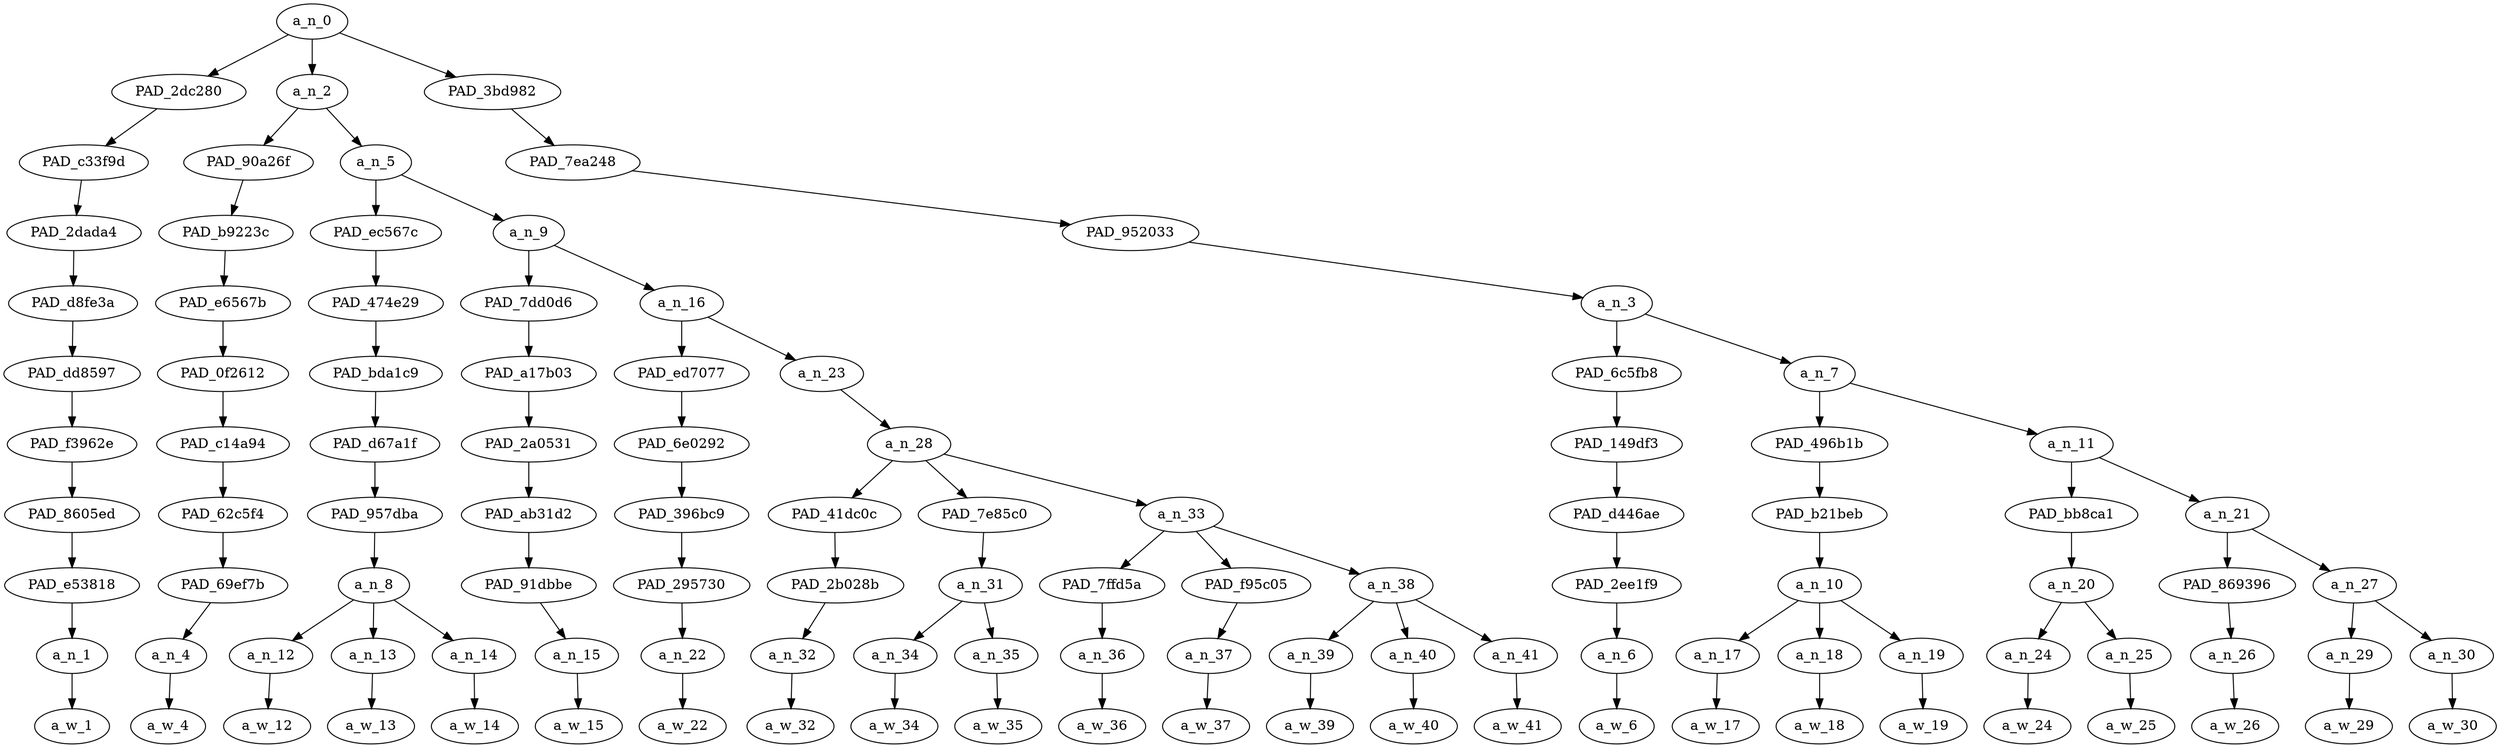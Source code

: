 strict digraph "" {
	a_n_0	[div_dir=-1,
		index=0,
		level=10,
		pos="6.578703703703703,10!",
		text_span="[0, 1, 2, 3, 4, 5, 6, 7, 8, 9, 10, 11, 12, 13, 14, 15, 16, 17, 18, 19, 20, 21, 22, 23]",
		value=1.00000000];
	PAD_2dc280	[div_dir=-1,
		index=0,
		level=9,
		pos="0.0,9!",
		text_span="[0]",
		value=0.07492827];
	a_n_0 -> PAD_2dc280;
	a_n_2	[div_dir=-1,
		index=1,
		level=9,
		pos="2.829861111111111,9!",
		text_span="[1, 2, 3, 4, 5, 6, 7, 8, 9, 10, 11, 12, 13, 14]",
		value=0.58024618];
	a_n_0 -> a_n_2;
	PAD_3bd982	[div_dir=-1,
		index=2,
		level=9,
		pos="16.90625,9!",
		text_span="[15, 16, 17, 18, 19, 20, 21, 22, 23]",
		value=0.34470872];
	a_n_0 -> PAD_3bd982;
	PAD_c33f9d	[div_dir=-1,
		index=0,
		level=8,
		pos="0.0,8!",
		text_span="[0]",
		value=0.07492827];
	PAD_2dc280 -> PAD_c33f9d;
	PAD_2dada4	[div_dir=-1,
		index=0,
		level=7,
		pos="0.0,7!",
		text_span="[0]",
		value=0.07492827];
	PAD_c33f9d -> PAD_2dada4;
	PAD_d8fe3a	[div_dir=-1,
		index=0,
		level=6,
		pos="0.0,6!",
		text_span="[0]",
		value=0.07492827];
	PAD_2dada4 -> PAD_d8fe3a;
	PAD_dd8597	[div_dir=-1,
		index=0,
		level=5,
		pos="0.0,5!",
		text_span="[0]",
		value=0.07492827];
	PAD_d8fe3a -> PAD_dd8597;
	PAD_f3962e	[div_dir=-1,
		index=0,
		level=4,
		pos="0.0,4!",
		text_span="[0]",
		value=0.07492827];
	PAD_dd8597 -> PAD_f3962e;
	PAD_8605ed	[div_dir=-1,
		index=0,
		level=3,
		pos="0.0,3!",
		text_span="[0]",
		value=0.07492827];
	PAD_f3962e -> PAD_8605ed;
	PAD_e53818	[div_dir=-1,
		index=0,
		level=2,
		pos="0.0,2!",
		text_span="[0]",
		value=0.07492827];
	PAD_8605ed -> PAD_e53818;
	a_n_1	[div_dir=-1,
		index=0,
		level=1,
		pos="0.0,1!",
		text_span="[0]",
		value=0.07492827];
	PAD_e53818 -> a_n_1;
	a_w_1	[div_dir=0,
		index=0,
		level=0,
		pos="0,0!",
		text_span="[0]",
		value="<user>"];
	a_n_1 -> a_w_1;
	PAD_90a26f	[div_dir=-1,
		index=1,
		level=8,
		pos="1.0,8!",
		text_span="[1]",
		value=0.04042985];
	a_n_2 -> PAD_90a26f;
	a_n_5	[div_dir=-1,
		index=2,
		level=8,
		pos="4.659722222222222,8!",
		text_span="[2, 3, 4, 5, 6, 7, 8, 9, 10, 11, 12, 13, 14]",
		value=0.53974795];
	a_n_2 -> a_n_5;
	PAD_b9223c	[div_dir=-1,
		index=1,
		level=7,
		pos="1.0,7!",
		text_span="[1]",
		value=0.04042985];
	PAD_90a26f -> PAD_b9223c;
	PAD_e6567b	[div_dir=-1,
		index=1,
		level=6,
		pos="1.0,6!",
		text_span="[1]",
		value=0.04042985];
	PAD_b9223c -> PAD_e6567b;
	PAD_0f2612	[div_dir=-1,
		index=1,
		level=5,
		pos="1.0,5!",
		text_span="[1]",
		value=0.04042985];
	PAD_e6567b -> PAD_0f2612;
	PAD_c14a94	[div_dir=-1,
		index=1,
		level=4,
		pos="1.0,4!",
		text_span="[1]",
		value=0.04042985];
	PAD_0f2612 -> PAD_c14a94;
	PAD_62c5f4	[div_dir=-1,
		index=1,
		level=3,
		pos="1.0,3!",
		text_span="[1]",
		value=0.04042985];
	PAD_c14a94 -> PAD_62c5f4;
	PAD_69ef7b	[div_dir=-1,
		index=1,
		level=2,
		pos="1.0,2!",
		text_span="[1]",
		value=0.04042985];
	PAD_62c5f4 -> PAD_69ef7b;
	a_n_4	[div_dir=-1,
		index=1,
		level=1,
		pos="1.0,1!",
		text_span="[1]",
		value=0.04042985];
	PAD_69ef7b -> a_n_4;
	a_w_4	[div_dir=0,
		index=1,
		level=0,
		pos="1,0!",
		text_span="[1]",
		value=when];
	a_n_4 -> a_w_4;
	PAD_ec567c	[div_dir=1,
		index=2,
		level=7,
		pos="3.0,7!",
		text_span="[2, 3, 4]",
		value=0.16512710];
	a_n_5 -> PAD_ec567c;
	a_n_9	[div_dir=-1,
		index=3,
		level=7,
		pos="6.319444444444445,7!",
		text_span="[5, 6, 7, 8, 9, 10, 11, 12, 13, 14]",
		value=0.37459981];
	a_n_5 -> a_n_9;
	PAD_474e29	[div_dir=1,
		index=2,
		level=6,
		pos="3.0,6!",
		text_span="[2, 3, 4]",
		value=0.16512710];
	PAD_ec567c -> PAD_474e29;
	PAD_bda1c9	[div_dir=1,
		index=2,
		level=5,
		pos="3.0,5!",
		text_span="[2, 3, 4]",
		value=0.16512710];
	PAD_474e29 -> PAD_bda1c9;
	PAD_d67a1f	[div_dir=1,
		index=2,
		level=4,
		pos="3.0,4!",
		text_span="[2, 3, 4]",
		value=0.16512710];
	PAD_bda1c9 -> PAD_d67a1f;
	PAD_957dba	[div_dir=1,
		index=2,
		level=3,
		pos="3.0,3!",
		text_span="[2, 3, 4]",
		value=0.16512710];
	PAD_d67a1f -> PAD_957dba;
	a_n_8	[div_dir=1,
		index=2,
		level=2,
		pos="3.0,2!",
		text_span="[2, 3, 4]",
		value=0.16512710];
	PAD_957dba -> a_n_8;
	a_n_12	[div_dir=1,
		index=2,
		level=1,
		pos="2.0,1!",
		text_span="[2]",
		value=0.05868404];
	a_n_8 -> a_n_12;
	a_n_13	[div_dir=1,
		index=3,
		level=1,
		pos="3.0,1!",
		text_span="[3]",
		value=0.02873365];
	a_n_8 -> a_n_13;
	a_n_14	[div_dir=-1,
		index=4,
		level=1,
		pos="4.0,1!",
		text_span="[4]",
		value=0.07768877];
	a_n_8 -> a_n_14;
	a_w_12	[div_dir=0,
		index=2,
		level=0,
		pos="2,0!",
		text_span="[2]",
		value=whites];
	a_n_12 -> a_w_12;
	a_w_13	[div_dir=0,
		index=3,
		level=0,
		pos="3,0!",
		text_span="[3]",
		value=and];
	a_n_13 -> a_w_13;
	a_w_14	[div_dir=0,
		index=4,
		level=0,
		pos="4,0!",
		text_span="[4]",
		value=asians];
	a_n_14 -> a_w_14;
	PAD_7dd0d6	[div_dir=-1,
		index=3,
		level=6,
		pos="5.0,6!",
		text_span="[5]",
		value=0.02653438];
	a_n_9 -> PAD_7dd0d6;
	a_n_16	[div_dir=-1,
		index=4,
		level=6,
		pos="7.638888888888889,6!",
		text_span="[6, 7, 8, 9, 10, 11, 12, 13, 14]",
		value=0.34802762];
	a_n_9 -> a_n_16;
	PAD_a17b03	[div_dir=-1,
		index=3,
		level=5,
		pos="5.0,5!",
		text_span="[5]",
		value=0.02653438];
	PAD_7dd0d6 -> PAD_a17b03;
	PAD_2a0531	[div_dir=-1,
		index=3,
		level=4,
		pos="5.0,4!",
		text_span="[5]",
		value=0.02653438];
	PAD_a17b03 -> PAD_2a0531;
	PAD_ab31d2	[div_dir=-1,
		index=3,
		level=3,
		pos="5.0,3!",
		text_span="[5]",
		value=0.02653438];
	PAD_2a0531 -> PAD_ab31d2;
	PAD_91dbbe	[div_dir=-1,
		index=3,
		level=2,
		pos="5.0,2!",
		text_span="[5]",
		value=0.02653438];
	PAD_ab31d2 -> PAD_91dbbe;
	a_n_15	[div_dir=-1,
		index=5,
		level=1,
		pos="5.0,1!",
		text_span="[5]",
		value=0.02653438];
	PAD_91dbbe -> a_n_15;
	a_w_15	[div_dir=0,
		index=5,
		level=0,
		pos="5,0!",
		text_span="[5]",
		value=have];
	a_n_15 -> a_w_15;
	PAD_ed7077	[div_dir=-1,
		index=4,
		level=5,
		pos="6.0,5!",
		text_span="[6]",
		value=0.03697275];
	a_n_16 -> PAD_ed7077;
	a_n_23	[div_dir=1,
		index=5,
		level=5,
		pos="9.277777777777779,5!",
		text_span="[7, 8, 9, 10, 11, 12, 13, 14]",
		value=0.31104448];
	a_n_16 -> a_n_23;
	PAD_6e0292	[div_dir=-1,
		index=4,
		level=4,
		pos="6.0,4!",
		text_span="[6]",
		value=0.03697275];
	PAD_ed7077 -> PAD_6e0292;
	PAD_396bc9	[div_dir=-1,
		index=4,
		level=3,
		pos="6.0,3!",
		text_span="[6]",
		value=0.03697275];
	PAD_6e0292 -> PAD_396bc9;
	PAD_295730	[div_dir=-1,
		index=4,
		level=2,
		pos="6.0,2!",
		text_span="[6]",
		value=0.03697275];
	PAD_396bc9 -> PAD_295730;
	a_n_22	[div_dir=-1,
		index=6,
		level=1,
		pos="6.0,1!",
		text_span="[6]",
		value=0.03697275];
	PAD_295730 -> a_n_22;
	a_w_22	[div_dir=0,
		index=6,
		level=0,
		pos="6,0!",
		text_span="[6]",
		value=children];
	a_n_22 -> a_w_22;
	a_n_28	[div_dir=1,
		index=5,
		level=4,
		pos="9.277777777777779,4!",
		text_span="[7, 8, 9, 10, 11, 12, 13, 14]",
		value=0.31097814];
	a_n_23 -> a_n_28;
	PAD_41dc0c	[div_dir=-1,
		index=6,
		level=3,
		pos="9.0,3!",
		text_span="[9]",
		value=0.02224343];
	a_n_28 -> PAD_41dc0c;
	PAD_7e85c0	[div_dir=-1,
		index=5,
		level=3,
		pos="7.5,3!",
		text_span="[7, 8]",
		value=0.07312868];
	a_n_28 -> PAD_7e85c0;
	a_n_33	[div_dir=1,
		index=7,
		level=3,
		pos="11.333333333333334,3!",
		text_span="[10, 11, 12, 13, 14]",
		value=0.21553970];
	a_n_28 -> a_n_33;
	PAD_2b028b	[div_dir=-1,
		index=6,
		level=2,
		pos="9.0,2!",
		text_span="[9]",
		value=0.02224343];
	PAD_41dc0c -> PAD_2b028b;
	a_n_32	[div_dir=-1,
		index=9,
		level=1,
		pos="9.0,1!",
		text_span="[9]",
		value=0.02224343];
	PAD_2b028b -> a_n_32;
	a_w_32	[div_dir=0,
		index=9,
		level=0,
		pos="9,0!",
		text_span="[9]",
		value=still];
	a_n_32 -> a_w_32;
	a_n_31	[div_dir=-1,
		index=5,
		level=2,
		pos="7.5,2!",
		text_span="[7, 8]",
		value=0.07312868];
	PAD_7e85c0 -> a_n_31;
	a_n_34	[div_dir=-1,
		index=7,
		level=1,
		pos="7.0,1!",
		text_span="[7]",
		value=0.02400376];
	a_n_31 -> a_n_34;
	a_n_35	[div_dir=-1,
		index=8,
		level=1,
		pos="8.0,1!",
		text_span="[8]",
		value=0.04887034];
	a_n_31 -> a_n_35;
	a_w_34	[div_dir=0,
		index=7,
		level=0,
		pos="7,0!",
		text_span="[7]",
		value=the];
	a_n_34 -> a_w_34;
	a_w_35	[div_dir=0,
		index=8,
		level=0,
		pos="8,0!",
		text_span="[8]",
		value=kid];
	a_n_35 -> a_w_35;
	PAD_7ffd5a	[div_dir=-1,
		index=7,
		level=2,
		pos="10.0,2!",
		text_span="[10]",
		value=0.03005988];
	a_n_33 -> PAD_7ffd5a;
	PAD_f95c05	[div_dir=1,
		index=8,
		level=2,
		pos="11.0,2!",
		text_span="[11]",
		value=0.03232111];
	a_n_33 -> PAD_f95c05;
	a_n_38	[div_dir=1,
		index=9,
		level=2,
		pos="13.0,2!",
		text_span="[12, 13, 14]",
		value=0.15289101];
	a_n_33 -> a_n_38;
	a_n_36	[div_dir=-1,
		index=10,
		level=1,
		pos="10.0,1!",
		text_span="[10]",
		value=0.03005988];
	PAD_7ffd5a -> a_n_36;
	a_w_36	[div_dir=0,
		index=10,
		level=0,
		pos="10,0!",
		text_span="[10]",
		value=comes];
	a_n_36 -> a_w_36;
	a_n_37	[div_dir=1,
		index=11,
		level=1,
		pos="11.0,1!",
		text_span="[11]",
		value=0.03232111];
	PAD_f95c05 -> a_n_37;
	a_w_37	[div_dir=0,
		index=11,
		level=0,
		pos="11,0!",
		text_span="[11]",
		value=out];
	a_n_37 -> a_w_37;
	a_n_39	[div_dir=1,
		index=12,
		level=1,
		pos="12.0,1!",
		text_span="[12]",
		value=0.04721935];
	a_n_38 -> a_n_39;
	a_n_40	[div_dir=1,
		index=13,
		level=1,
		pos="13.0,1!",
		text_span="[13]",
		value=0.05264284];
	a_n_38 -> a_n_40;
	a_n_41	[div_dir=1,
		index=14,
		level=1,
		pos="14.0,1!",
		text_span="[14]",
		value=0.05265916];
	a_n_38 -> a_n_41;
	a_w_39	[div_dir=0,
		index=12,
		level=0,
		pos="12,0!",
		text_span="[12]",
		value=white];
	a_n_39 -> a_w_39;
	a_w_40	[div_dir=0,
		index=13,
		level=0,
		pos="13,0!",
		text_span="[13]",
		value=black];
	a_n_40 -> a_w_40;
	a_w_41	[div_dir=0,
		index=14,
		level=0,
		pos="14,0!",
		text_span="[14]",
		value=men];
	a_n_41 -> a_w_41;
	PAD_7ea248	[div_dir=-1,
		index=3,
		level=8,
		pos="16.90625,8!",
		text_span="[15, 16, 17, 18, 19, 20, 21, 22, 23]",
		value=0.34470872];
	PAD_3bd982 -> PAD_7ea248;
	PAD_952033	[div_dir=-1,
		index=4,
		level=7,
		pos="16.90625,7!",
		text_span="[15, 16, 17, 18, 19, 20, 21, 22, 23]",
		value=0.34470872];
	PAD_7ea248 -> PAD_952033;
	a_n_3	[div_dir=-1,
		index=5,
		level=6,
		pos="16.90625,6!",
		text_span="[15, 16, 17, 18, 19, 20, 21, 22, 23]",
		value=0.34470872];
	PAD_952033 -> a_n_3;
	PAD_6c5fb8	[div_dir=-1,
		index=6,
		level=5,
		pos="15.0,5!",
		text_span="[15]",
		value=0.02677357];
	a_n_3 -> PAD_6c5fb8;
	a_n_7	[div_dir=-1,
		index=7,
		level=5,
		pos="18.8125,5!",
		text_span="[16, 17, 18, 19, 20, 21, 22, 23]",
		value=0.31784212];
	a_n_3 -> a_n_7;
	PAD_149df3	[div_dir=-1,
		index=6,
		level=4,
		pos="15.0,4!",
		text_span="[15]",
		value=0.02677357];
	PAD_6c5fb8 -> PAD_149df3;
	PAD_d446ae	[div_dir=-1,
		index=8,
		level=3,
		pos="15.0,3!",
		text_span="[15]",
		value=0.02677357];
	PAD_149df3 -> PAD_d446ae;
	PAD_2ee1f9	[div_dir=-1,
		index=10,
		level=2,
		pos="15.0,2!",
		text_span="[15]",
		value=0.02677357];
	PAD_d446ae -> PAD_2ee1f9;
	a_n_6	[div_dir=-1,
		index=15,
		level=1,
		pos="15.0,1!",
		text_span="[15]",
		value=0.02677357];
	PAD_2ee1f9 -> a_n_6;
	a_w_6	[div_dir=0,
		index=15,
		level=0,
		pos="15,0!",
		text_span="[15]",
		value=are];
	a_n_6 -> a_w_6;
	PAD_496b1b	[div_dir=-1,
		index=7,
		level=4,
		pos="17.0,4!",
		text_span="[16, 17, 18]",
		value=0.07855063];
	a_n_7 -> PAD_496b1b;
	a_n_11	[div_dir=-1,
		index=8,
		level=4,
		pos="20.625,4!",
		text_span="[19, 20, 21, 22, 23]",
		value=0.23925362];
	a_n_7 -> a_n_11;
	PAD_b21beb	[div_dir=-1,
		index=9,
		level=3,
		pos="17.0,3!",
		text_span="[16, 17, 18]",
		value=0.07855063];
	PAD_496b1b -> PAD_b21beb;
	a_n_10	[div_dir=-1,
		index=11,
		level=2,
		pos="17.0,2!",
		text_span="[16, 17, 18]",
		value=0.07855063];
	PAD_b21beb -> a_n_10;
	a_n_17	[div_dir=-1,
		index=16,
		level=1,
		pos="16.0,1!",
		text_span="[16]",
		value=0.02044272];
	a_n_10 -> a_n_17;
	a_n_18	[div_dir=1,
		index=17,
		level=1,
		pos="17.0,1!",
		text_span="[17]",
		value=0.02490159];
	a_n_10 -> a_n_18;
	a_n_19	[div_dir=-1,
		index=18,
		level=1,
		pos="18.0,1!",
		text_span="[18]",
		value=0.03314844];
	a_n_10 -> a_n_19;
	a_w_17	[div_dir=0,
		index=16,
		level=0,
		pos="16,0!",
		text_span="[16]",
		value=the1];
	a_n_17 -> a_w_17;
	a_w_18	[div_dir=0,
		index=17,
		level=0,
		pos="17,0!",
		text_span="[17]",
		value=exact];
	a_n_18 -> a_w_18;
	a_w_19	[div_dir=0,
		index=18,
		level=0,
		pos="18,0!",
		text_span="[18]",
		value=opposite];
	a_n_19 -> a_w_19;
	PAD_bb8ca1	[div_dir=-1,
		index=10,
		level=3,
		pos="19.5,3!",
		text_span="[19, 20]",
		value=0.13642204];
	a_n_11 -> PAD_bb8ca1;
	a_n_21	[div_dir=1,
		index=11,
		level=3,
		pos="21.75,3!",
		text_span="[21, 22, 23]",
		value=0.10282645];
	a_n_11 -> a_n_21;
	a_n_20	[div_dir=-1,
		index=12,
		level=2,
		pos="19.5,2!",
		text_span="[19, 20]",
		value=0.13642204];
	PAD_bb8ca1 -> a_n_20;
	a_n_24	[div_dir=-1,
		index=19,
		level=1,
		pos="19.0,1!",
		text_span="[19]",
		value=0.02122857];
	a_n_20 -> a_n_24;
	a_n_25	[div_dir=-1,
		index=20,
		level=1,
		pos="20.0,1!",
		text_span="[20]",
		value=0.11507632];
	a_n_20 -> a_n_25;
	a_w_24	[div_dir=0,
		index=19,
		level=0,
		pos="19,0!",
		text_span="[19]",
		value=the2];
	a_n_24 -> a_w_24;
	a_w_25	[div_dir=0,
		index=20,
		level=0,
		pos="20,0!",
		text_span="[20]",
		value=antithesis];
	a_n_25 -> a_w_25;
	PAD_869396	[div_dir=-1,
		index=13,
		level=2,
		pos="21.0,2!",
		text_span="[21]",
		value=0.02047149];
	a_n_21 -> PAD_869396;
	a_n_27	[div_dir=1,
		index=14,
		level=2,
		pos="22.5,2!",
		text_span="[22, 23]",
		value=0.08224384];
	a_n_21 -> a_n_27;
	a_n_26	[div_dir=-1,
		index=21,
		level=1,
		pos="21.0,1!",
		text_span="[21]",
		value=0.02047149];
	PAD_869396 -> a_n_26;
	a_w_26	[div_dir=0,
		index=21,
		level=0,
		pos="21,0!",
		text_span="[21]",
		value=to];
	a_n_26 -> a_w_26;
	a_n_29	[div_dir=1,
		index=22,
		level=1,
		pos="22.0,1!",
		text_span="[22]",
		value=0.03835601];
	a_n_27 -> a_n_29;
	a_n_30	[div_dir=1,
		index=23,
		level=1,
		pos="23.0,1!",
		text_span="[23]",
		value=0.04372513];
	a_n_27 -> a_n_30;
	a_w_29	[div_dir=0,
		index=22,
		level=0,
		pos="22,0!",
		text_span="[22]",
		value=white1];
	a_n_29 -> a_w_29;
	a_w_30	[div_dir=0,
		index=23,
		level=0,
		pos="23,0!",
		text_span="[23]",
		value=men1];
	a_n_30 -> a_w_30;
}
